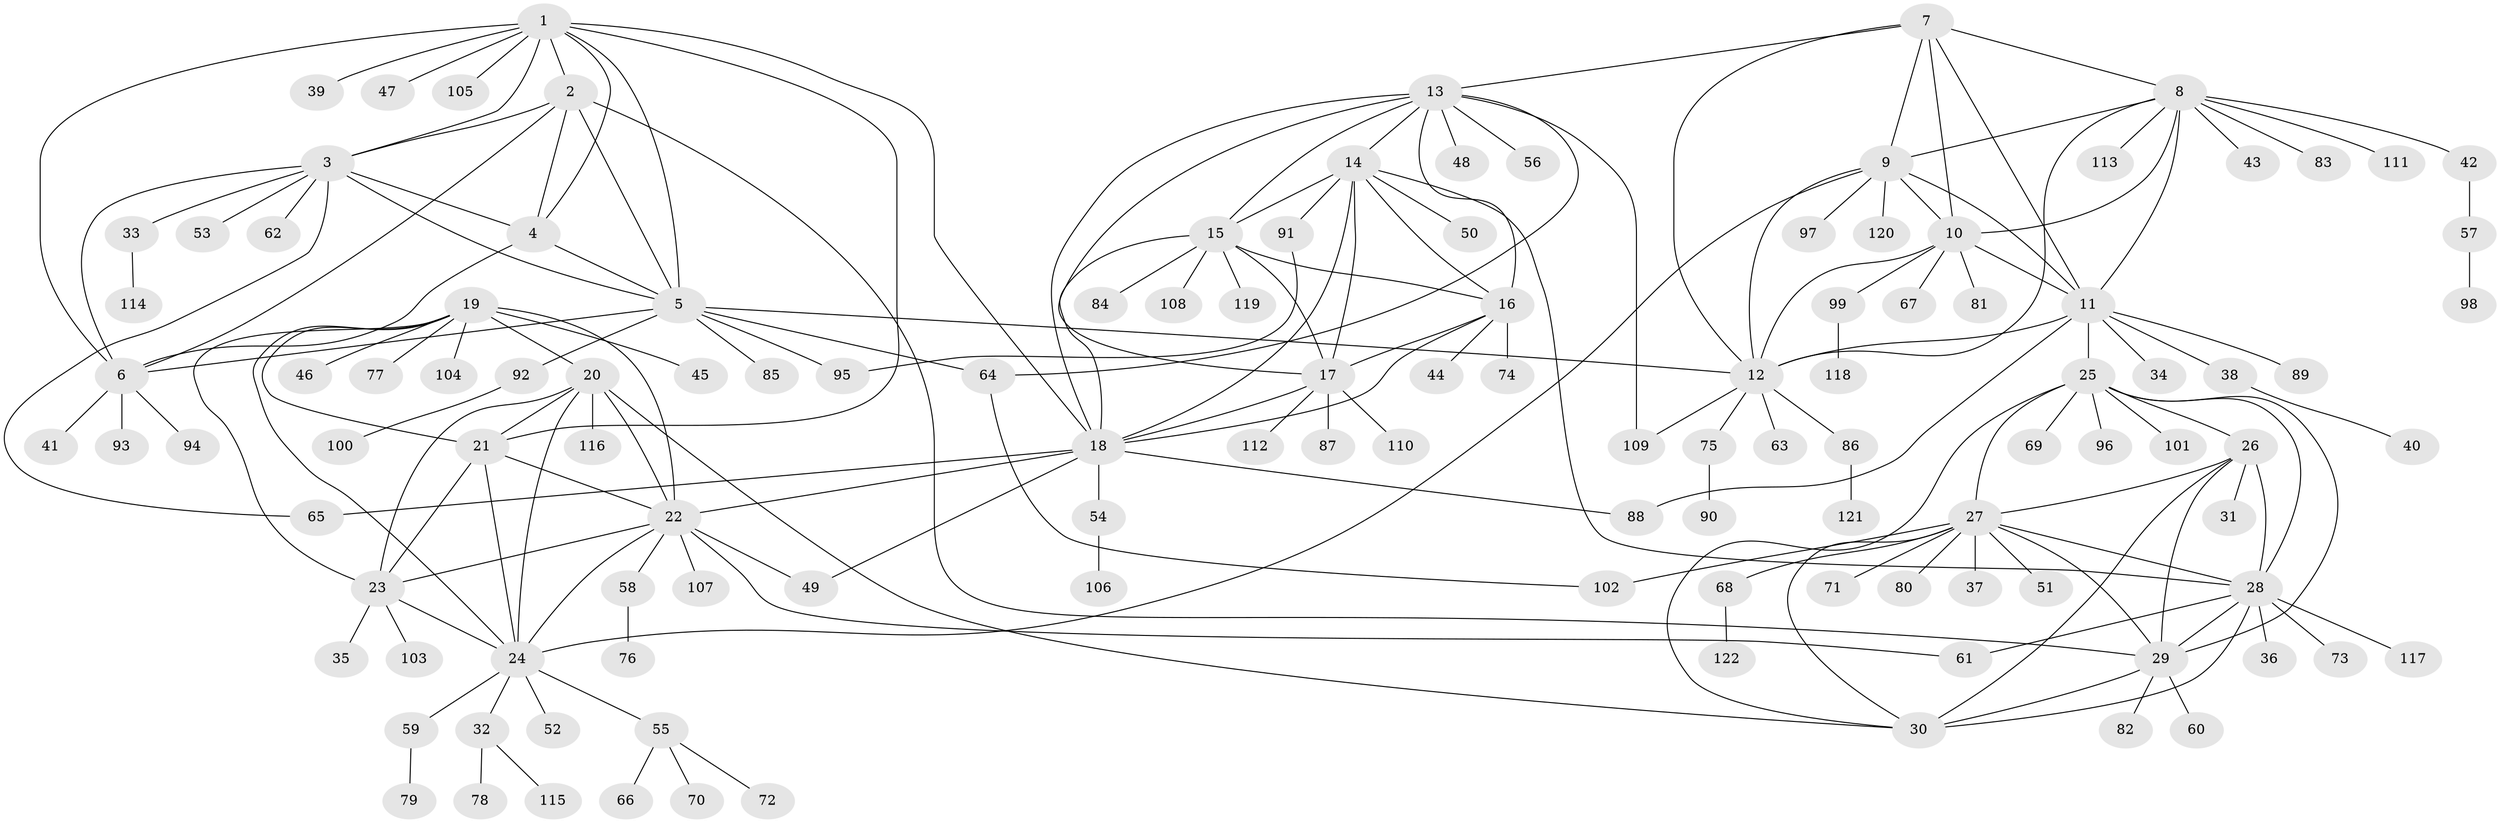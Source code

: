 // coarse degree distribution, {9: 0.0625, 5: 0.020833333333333332, 8: 0.020833333333333332, 6: 0.041666666666666664, 7: 0.020833333333333332, 13: 0.020833333333333332, 10: 0.010416666666666666, 15: 0.010416666666666666, 1: 0.6666666666666666, 2: 0.11458333333333333, 3: 0.010416666666666666}
// Generated by graph-tools (version 1.1) at 2025/52/02/27/25 19:52:22]
// undirected, 122 vertices, 185 edges
graph export_dot {
graph [start="1"]
  node [color=gray90,style=filled];
  1;
  2;
  3;
  4;
  5;
  6;
  7;
  8;
  9;
  10;
  11;
  12;
  13;
  14;
  15;
  16;
  17;
  18;
  19;
  20;
  21;
  22;
  23;
  24;
  25;
  26;
  27;
  28;
  29;
  30;
  31;
  32;
  33;
  34;
  35;
  36;
  37;
  38;
  39;
  40;
  41;
  42;
  43;
  44;
  45;
  46;
  47;
  48;
  49;
  50;
  51;
  52;
  53;
  54;
  55;
  56;
  57;
  58;
  59;
  60;
  61;
  62;
  63;
  64;
  65;
  66;
  67;
  68;
  69;
  70;
  71;
  72;
  73;
  74;
  75;
  76;
  77;
  78;
  79;
  80;
  81;
  82;
  83;
  84;
  85;
  86;
  87;
  88;
  89;
  90;
  91;
  92;
  93;
  94;
  95;
  96;
  97;
  98;
  99;
  100;
  101;
  102;
  103;
  104;
  105;
  106;
  107;
  108;
  109;
  110;
  111;
  112;
  113;
  114;
  115;
  116;
  117;
  118;
  119;
  120;
  121;
  122;
  1 -- 2;
  1 -- 3;
  1 -- 4;
  1 -- 5;
  1 -- 6;
  1 -- 18;
  1 -- 21;
  1 -- 39;
  1 -- 47;
  1 -- 105;
  2 -- 3;
  2 -- 4;
  2 -- 5;
  2 -- 6;
  2 -- 29;
  3 -- 4;
  3 -- 5;
  3 -- 6;
  3 -- 33;
  3 -- 53;
  3 -- 62;
  3 -- 65;
  4 -- 5;
  4 -- 6;
  5 -- 6;
  5 -- 12;
  5 -- 64;
  5 -- 85;
  5 -- 92;
  5 -- 95;
  6 -- 41;
  6 -- 93;
  6 -- 94;
  7 -- 8;
  7 -- 9;
  7 -- 10;
  7 -- 11;
  7 -- 12;
  7 -- 13;
  8 -- 9;
  8 -- 10;
  8 -- 11;
  8 -- 12;
  8 -- 42;
  8 -- 43;
  8 -- 83;
  8 -- 111;
  8 -- 113;
  9 -- 10;
  9 -- 11;
  9 -- 12;
  9 -- 24;
  9 -- 97;
  9 -- 120;
  10 -- 11;
  10 -- 12;
  10 -- 67;
  10 -- 81;
  10 -- 99;
  11 -- 12;
  11 -- 25;
  11 -- 34;
  11 -- 38;
  11 -- 88;
  11 -- 89;
  12 -- 63;
  12 -- 75;
  12 -- 86;
  12 -- 109;
  13 -- 14;
  13 -- 15;
  13 -- 16;
  13 -- 17;
  13 -- 18;
  13 -- 48;
  13 -- 56;
  13 -- 64;
  13 -- 109;
  14 -- 15;
  14 -- 16;
  14 -- 17;
  14 -- 18;
  14 -- 28;
  14 -- 50;
  14 -- 91;
  15 -- 16;
  15 -- 17;
  15 -- 18;
  15 -- 84;
  15 -- 108;
  15 -- 119;
  16 -- 17;
  16 -- 18;
  16 -- 44;
  16 -- 74;
  17 -- 18;
  17 -- 87;
  17 -- 110;
  17 -- 112;
  18 -- 22;
  18 -- 49;
  18 -- 54;
  18 -- 65;
  18 -- 88;
  19 -- 20;
  19 -- 21;
  19 -- 22;
  19 -- 23;
  19 -- 24;
  19 -- 45;
  19 -- 46;
  19 -- 77;
  19 -- 104;
  20 -- 21;
  20 -- 22;
  20 -- 23;
  20 -- 24;
  20 -- 30;
  20 -- 116;
  21 -- 22;
  21 -- 23;
  21 -- 24;
  22 -- 23;
  22 -- 24;
  22 -- 49;
  22 -- 58;
  22 -- 61;
  22 -- 107;
  23 -- 24;
  23 -- 35;
  23 -- 103;
  24 -- 32;
  24 -- 52;
  24 -- 55;
  24 -- 59;
  25 -- 26;
  25 -- 27;
  25 -- 28;
  25 -- 29;
  25 -- 30;
  25 -- 69;
  25 -- 96;
  25 -- 101;
  26 -- 27;
  26 -- 28;
  26 -- 29;
  26 -- 30;
  26 -- 31;
  27 -- 28;
  27 -- 29;
  27 -- 30;
  27 -- 37;
  27 -- 51;
  27 -- 68;
  27 -- 71;
  27 -- 80;
  27 -- 102;
  28 -- 29;
  28 -- 30;
  28 -- 36;
  28 -- 61;
  28 -- 73;
  28 -- 117;
  29 -- 30;
  29 -- 60;
  29 -- 82;
  32 -- 78;
  32 -- 115;
  33 -- 114;
  38 -- 40;
  42 -- 57;
  54 -- 106;
  55 -- 66;
  55 -- 70;
  55 -- 72;
  57 -- 98;
  58 -- 76;
  59 -- 79;
  64 -- 102;
  68 -- 122;
  75 -- 90;
  86 -- 121;
  91 -- 95;
  92 -- 100;
  99 -- 118;
}
